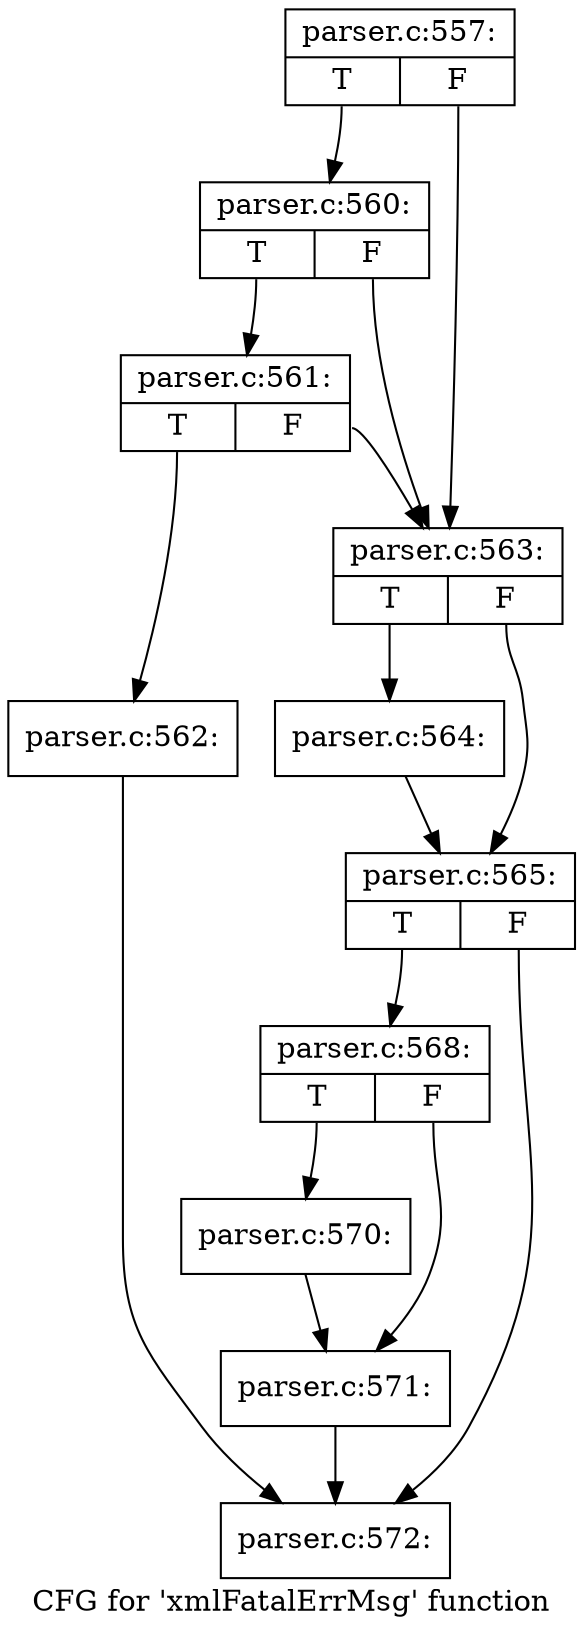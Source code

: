 digraph "CFG for 'xmlFatalErrMsg' function" {
	label="CFG for 'xmlFatalErrMsg' function";

	Node0x4add450 [shape=record,label="{parser.c:557:|{<s0>T|<s1>F}}"];
	Node0x4add450:s0 -> Node0x4ade1a0;
	Node0x4add450:s1 -> Node0x4ade0d0;
	Node0x4ade1a0 [shape=record,label="{parser.c:560:|{<s0>T|<s1>F}}"];
	Node0x4ade1a0:s0 -> Node0x4ade120;
	Node0x4ade1a0:s1 -> Node0x4ade0d0;
	Node0x4ade120 [shape=record,label="{parser.c:561:|{<s0>T|<s1>F}}"];
	Node0x4ade120:s0 -> Node0x4ade080;
	Node0x4ade120:s1 -> Node0x4ade0d0;
	Node0x4ade080 [shape=record,label="{parser.c:562:}"];
	Node0x4ade080 -> Node0x46e1140;
	Node0x4ade0d0 [shape=record,label="{parser.c:563:|{<s0>T|<s1>F}}"];
	Node0x4ade0d0:s0 -> Node0x4adec80;
	Node0x4ade0d0:s1 -> Node0x4adecd0;
	Node0x4adec80 [shape=record,label="{parser.c:564:}"];
	Node0x4adec80 -> Node0x4adecd0;
	Node0x4adecd0 [shape=record,label="{parser.c:565:|{<s0>T|<s1>F}}"];
	Node0x4adecd0:s0 -> Node0x4adf320;
	Node0x4adecd0:s1 -> Node0x46e1140;
	Node0x4adf320 [shape=record,label="{parser.c:568:|{<s0>T|<s1>F}}"];
	Node0x4adf320:s0 -> Node0x46e0cd0;
	Node0x4adf320:s1 -> Node0x46e0d20;
	Node0x46e0cd0 [shape=record,label="{parser.c:570:}"];
	Node0x46e0cd0 -> Node0x46e0d20;
	Node0x46e0d20 [shape=record,label="{parser.c:571:}"];
	Node0x46e0d20 -> Node0x46e1140;
	Node0x46e1140 [shape=record,label="{parser.c:572:}"];
}
